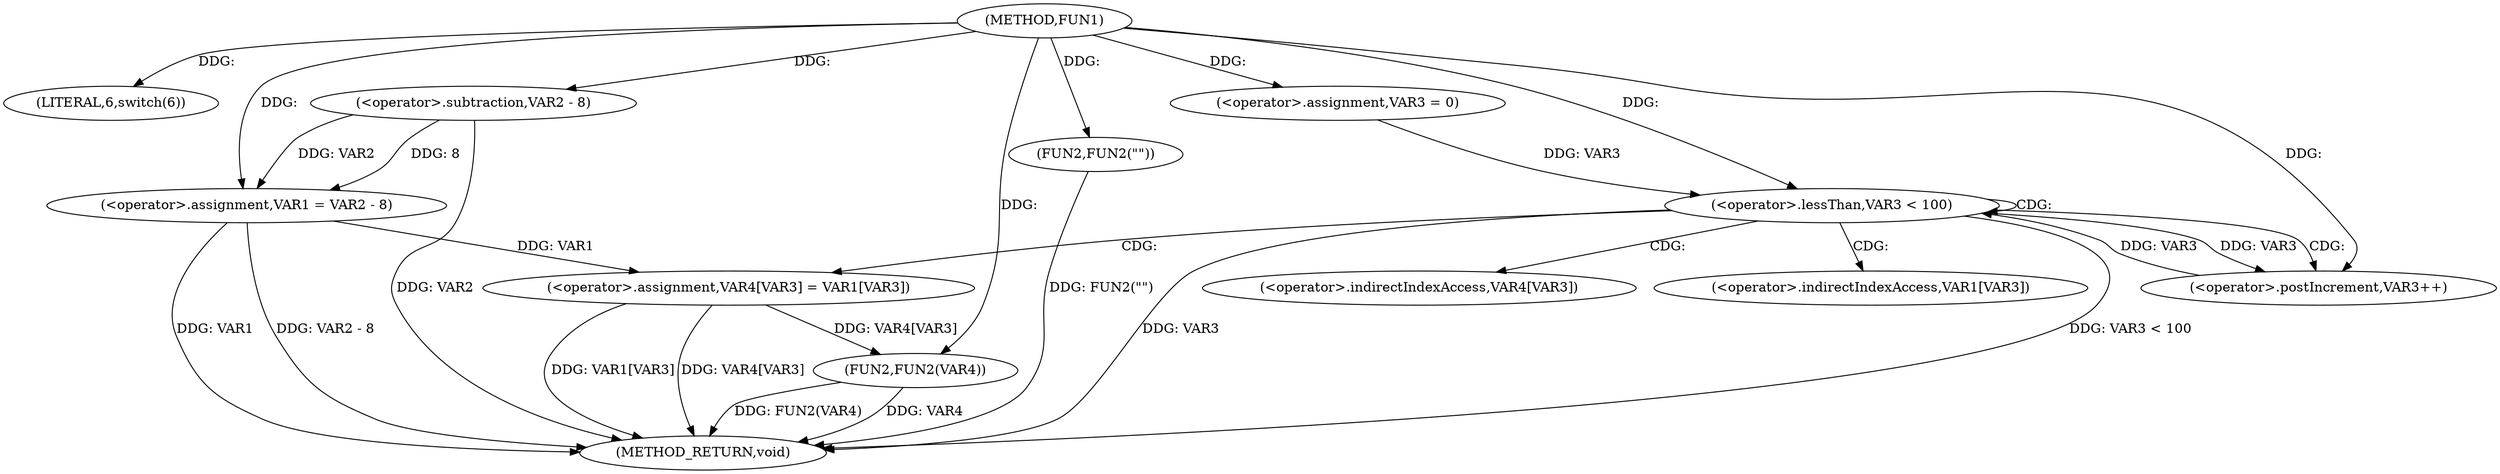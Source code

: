 digraph FUN1 {  
"1000100" [label = "(METHOD,FUN1)" ]
"1000140" [label = "(METHOD_RETURN,void)" ]
"1000105" [label = "(LITERAL,6,switch(6))" ]
"1000108" [label = "(<operator>.assignment,VAR1 = VAR2 - 8)" ]
"1000110" [label = "(<operator>.subtraction,VAR2 - 8)" ]
"1000115" [label = "(FUN2,FUN2(\"\"))" ]
"1000122" [label = "(<operator>.assignment,VAR3 = 0)" ]
"1000125" [label = "(<operator>.lessThan,VAR3 < 100)" ]
"1000128" [label = "(<operator>.postIncrement,VAR3++)" ]
"1000131" [label = "(<operator>.assignment,VAR4[VAR3] = VAR1[VAR3])" ]
"1000138" [label = "(FUN2,FUN2(VAR4))" ]
"1000132" [label = "(<operator>.indirectIndexAccess,VAR4[VAR3])" ]
"1000135" [label = "(<operator>.indirectIndexAccess,VAR1[VAR3])" ]
  "1000125" -> "1000140"  [ label = "DDG: VAR3"] 
  "1000125" -> "1000140"  [ label = "DDG: VAR3 < 100"] 
  "1000115" -> "1000140"  [ label = "DDG: FUN2(\"\")"] 
  "1000110" -> "1000140"  [ label = "DDG: VAR2"] 
  "1000108" -> "1000140"  [ label = "DDG: VAR1"] 
  "1000131" -> "1000140"  [ label = "DDG: VAR4[VAR3]"] 
  "1000138" -> "1000140"  [ label = "DDG: VAR4"] 
  "1000131" -> "1000140"  [ label = "DDG: VAR1[VAR3]"] 
  "1000108" -> "1000140"  [ label = "DDG: VAR2 - 8"] 
  "1000138" -> "1000140"  [ label = "DDG: FUN2(VAR4)"] 
  "1000100" -> "1000105"  [ label = "DDG: "] 
  "1000110" -> "1000108"  [ label = "DDG: VAR2"] 
  "1000110" -> "1000108"  [ label = "DDG: 8"] 
  "1000100" -> "1000108"  [ label = "DDG: "] 
  "1000100" -> "1000110"  [ label = "DDG: "] 
  "1000100" -> "1000115"  [ label = "DDG: "] 
  "1000100" -> "1000122"  [ label = "DDG: "] 
  "1000122" -> "1000125"  [ label = "DDG: VAR3"] 
  "1000128" -> "1000125"  [ label = "DDG: VAR3"] 
  "1000100" -> "1000125"  [ label = "DDG: "] 
  "1000125" -> "1000128"  [ label = "DDG: VAR3"] 
  "1000100" -> "1000128"  [ label = "DDG: "] 
  "1000108" -> "1000131"  [ label = "DDG: VAR1"] 
  "1000131" -> "1000138"  [ label = "DDG: VAR4[VAR3]"] 
  "1000100" -> "1000138"  [ label = "DDG: "] 
  "1000125" -> "1000132"  [ label = "CDG: "] 
  "1000125" -> "1000128"  [ label = "CDG: "] 
  "1000125" -> "1000125"  [ label = "CDG: "] 
  "1000125" -> "1000131"  [ label = "CDG: "] 
  "1000125" -> "1000135"  [ label = "CDG: "] 
}
